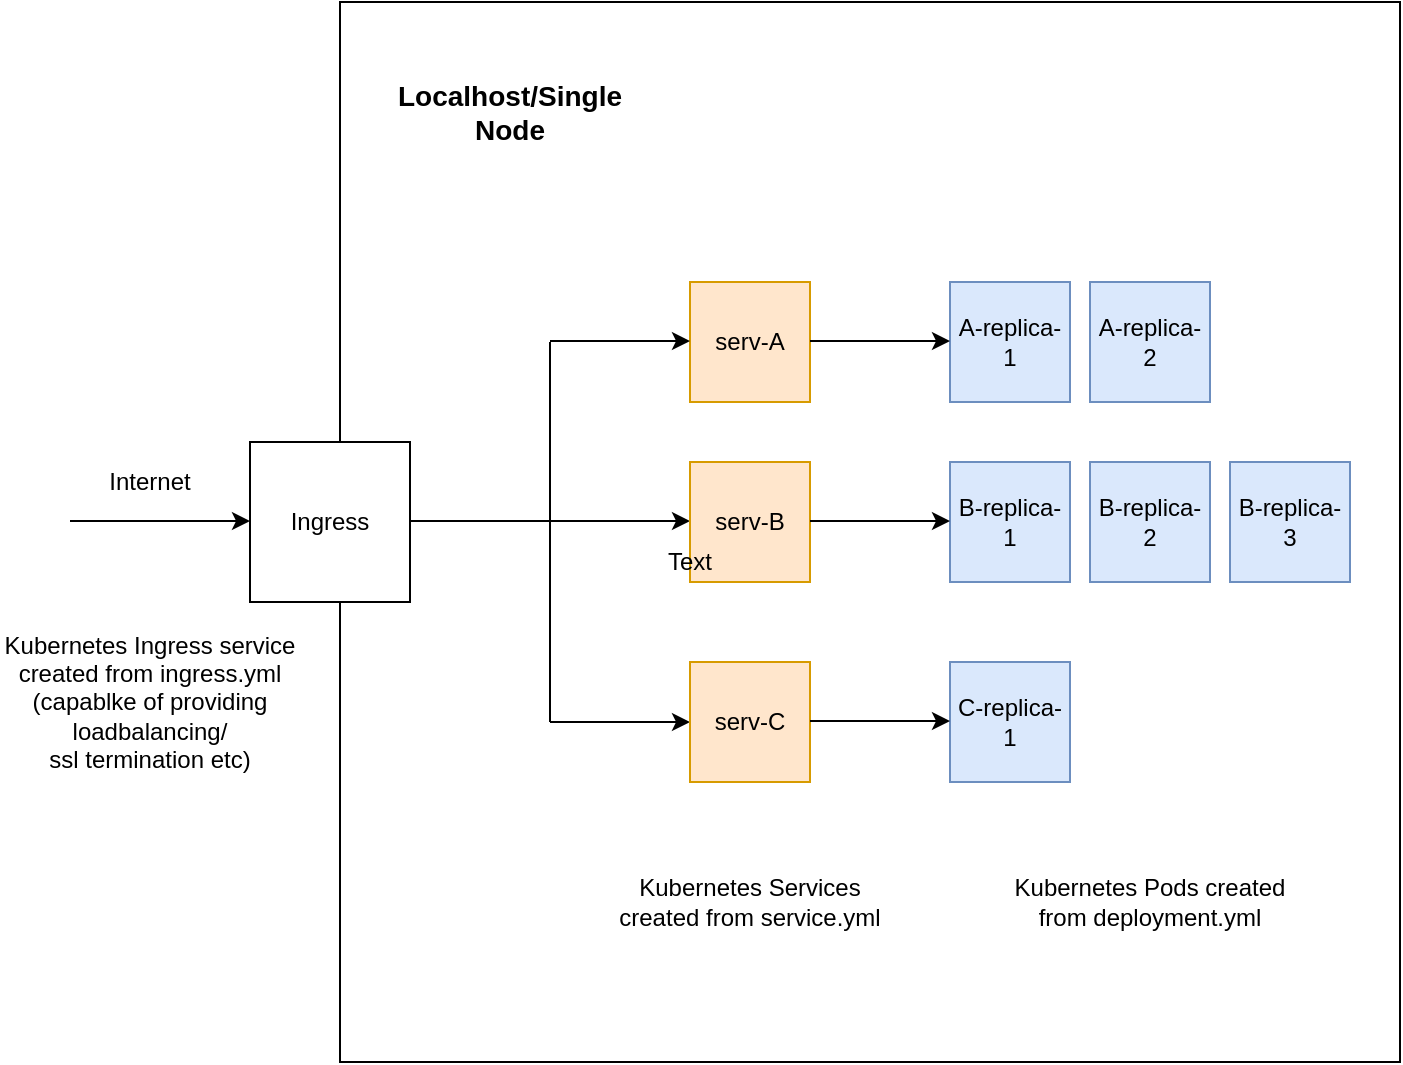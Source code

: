 <mxfile version="15.1.4" type="github"><diagram id="1mpKaDJV9efikqfWg-3V" name="Page-1"><mxGraphModel dx="1364" dy="806" grid="1" gridSize="10" guides="1" tooltips="1" connect="1" arrows="1" fold="1" page="1" pageScale="1" pageWidth="827" pageHeight="1169" math="0" shadow="0"><root><mxCell id="0"/><mxCell id="1" parent="0"/><mxCell id="sWL3WYuzoO9wmJ-O5fKn-1" value="" style="endArrow=classic;html=1;" edge="1" parent="1"><mxGeometry width="50" height="50" relative="1" as="geometry"><mxPoint x="100" y="329.5" as="sourcePoint"/><mxPoint x="190" y="329.5" as="targetPoint"/></mxGeometry></mxCell><mxCell id="sWL3WYuzoO9wmJ-O5fKn-2" value="Internet" style="text;html=1;strokeColor=none;fillColor=none;align=center;verticalAlign=middle;whiteSpace=wrap;rounded=0;" vertex="1" parent="1"><mxGeometry x="120" y="300" width="40" height="20" as="geometry"/></mxCell><mxCell id="sWL3WYuzoO9wmJ-O5fKn-8" value="" style="endArrow=none;html=1;" edge="1" parent="1"><mxGeometry width="50" height="50" relative="1" as="geometry"><mxPoint x="270" y="329.5" as="sourcePoint"/><mxPoint x="340" y="329.5" as="targetPoint"/></mxGeometry></mxCell><mxCell id="sWL3WYuzoO9wmJ-O5fKn-10" value="" style="endArrow=none;html=1;" edge="1" parent="1"><mxGeometry width="50" height="50" relative="1" as="geometry"><mxPoint x="340" y="430" as="sourcePoint"/><mxPoint x="340" y="240" as="targetPoint"/></mxGeometry></mxCell><mxCell id="sWL3WYuzoO9wmJ-O5fKn-12" value="" style="endArrow=classic;html=1;endFill=1;" edge="1" parent="1"><mxGeometry width="50" height="50" relative="1" as="geometry"><mxPoint x="340" y="430" as="sourcePoint"/><mxPoint x="410" y="430" as="targetPoint"/></mxGeometry></mxCell><mxCell id="sWL3WYuzoO9wmJ-O5fKn-13" value="" style="endArrow=classic;html=1;endFill=1;" edge="1" parent="1"><mxGeometry width="50" height="50" relative="1" as="geometry"><mxPoint x="340" y="329.5" as="sourcePoint"/><mxPoint x="410" y="329.5" as="targetPoint"/></mxGeometry></mxCell><mxCell id="sWL3WYuzoO9wmJ-O5fKn-14" value="serv-C" style="whiteSpace=wrap;html=1;aspect=fixed;fillColor=#ffe6cc;strokeColor=#d79b00;" vertex="1" parent="1"><mxGeometry x="410" y="400" width="60" height="60" as="geometry"/></mxCell><mxCell id="sWL3WYuzoO9wmJ-O5fKn-15" value="serv-B" style="whiteSpace=wrap;html=1;aspect=fixed;fillColor=#ffe6cc;strokeColor=#d79b00;" vertex="1" parent="1"><mxGeometry x="410" y="300" width="60" height="60" as="geometry"/></mxCell><mxCell id="sWL3WYuzoO9wmJ-O5fKn-16" value="serv-A" style="whiteSpace=wrap;html=1;aspect=fixed;fillColor=#ffe6cc;strokeColor=#d79b00;" vertex="1" parent="1"><mxGeometry x="410" y="210" width="60" height="60" as="geometry"/></mxCell><mxCell id="sWL3WYuzoO9wmJ-O5fKn-21" value="C-replica-1" style="whiteSpace=wrap;html=1;aspect=fixed;fillColor=#dae8fc;strokeColor=#6c8ebf;" vertex="1" parent="1"><mxGeometry x="540" y="400" width="60" height="60" as="geometry"/></mxCell><mxCell id="sWL3WYuzoO9wmJ-O5fKn-22" value="B-replica-1" style="whiteSpace=wrap;html=1;aspect=fixed;fillColor=#dae8fc;strokeColor=#6c8ebf;" vertex="1" parent="1"><mxGeometry x="540" y="300" width="60" height="60" as="geometry"/></mxCell><mxCell id="sWL3WYuzoO9wmJ-O5fKn-23" value="A-replica-2" style="whiteSpace=wrap;html=1;aspect=fixed;fillColor=#dae8fc;strokeColor=#6c8ebf;" vertex="1" parent="1"><mxGeometry x="610" y="210" width="60" height="60" as="geometry"/></mxCell><mxCell id="sWL3WYuzoO9wmJ-O5fKn-24" value="A-replica-1" style="whiteSpace=wrap;html=1;aspect=fixed;fillColor=#dae8fc;strokeColor=#6c8ebf;" vertex="1" parent="1"><mxGeometry x="540" y="210" width="60" height="60" as="geometry"/></mxCell><mxCell id="sWL3WYuzoO9wmJ-O5fKn-27" value="B-replica-3" style="whiteSpace=wrap;html=1;aspect=fixed;fillColor=#dae8fc;strokeColor=#6c8ebf;" vertex="1" parent="1"><mxGeometry x="680" y="300" width="60" height="60" as="geometry"/></mxCell><mxCell id="sWL3WYuzoO9wmJ-O5fKn-28" value="B-replica-2" style="whiteSpace=wrap;html=1;aspect=fixed;fillColor=#dae8fc;strokeColor=#6c8ebf;" vertex="1" parent="1"><mxGeometry x="610" y="300" width="60" height="60" as="geometry"/></mxCell><mxCell id="sWL3WYuzoO9wmJ-O5fKn-29" value="" style="endArrow=classic;html=1;endFill=1;" edge="1" parent="1"><mxGeometry width="50" height="50" relative="1" as="geometry"><mxPoint x="340" y="239.5" as="sourcePoint"/><mxPoint x="410" y="239.5" as="targetPoint"/></mxGeometry></mxCell><mxCell id="sWL3WYuzoO9wmJ-O5fKn-31" value="" style="endArrow=classic;html=1;endFill=1;" edge="1" parent="1"><mxGeometry width="50" height="50" relative="1" as="geometry"><mxPoint x="470" y="329.5" as="sourcePoint"/><mxPoint x="540" y="329.5" as="targetPoint"/></mxGeometry></mxCell><mxCell id="sWL3WYuzoO9wmJ-O5fKn-32" value="" style="endArrow=classic;html=1;endFill=1;" edge="1" parent="1"><mxGeometry width="50" height="50" relative="1" as="geometry"><mxPoint x="470" y="429.5" as="sourcePoint"/><mxPoint x="540" y="429.5" as="targetPoint"/></mxGeometry></mxCell><mxCell id="sWL3WYuzoO9wmJ-O5fKn-33" value="" style="endArrow=classic;html=1;endFill=1;" edge="1" parent="1"><mxGeometry width="50" height="50" relative="1" as="geometry"><mxPoint x="470" y="239.5" as="sourcePoint"/><mxPoint x="540" y="239.5" as="targetPoint"/></mxGeometry></mxCell><mxCell id="sWL3WYuzoO9wmJ-O5fKn-37" value="Kubernetes Services created from service.yml" style="text;html=1;strokeColor=none;fillColor=none;align=center;verticalAlign=middle;whiteSpace=wrap;rounded=0;" vertex="1" parent="1"><mxGeometry x="365" y="480" width="150" height="80" as="geometry"/></mxCell><mxCell id="sWL3WYuzoO9wmJ-O5fKn-38" value="Kubernetes Pods created from deployment.yml" style="text;html=1;strokeColor=none;fillColor=none;align=center;verticalAlign=middle;whiteSpace=wrap;rounded=0;" vertex="1" parent="1"><mxGeometry x="565" y="480" width="150" height="80" as="geometry"/></mxCell><mxCell id="sWL3WYuzoO9wmJ-O5fKn-39" value="Kubernetes Ingress service created from ingress.yml&lt;br&gt;(capablke of providing &lt;br&gt;loadbalancing/&lt;br&gt;ssl termination etc)" style="text;html=1;strokeColor=none;fillColor=none;align=center;verticalAlign=middle;whiteSpace=wrap;rounded=0;" vertex="1" parent="1"><mxGeometry x="65" y="380" width="150" height="80" as="geometry"/></mxCell><mxCell id="sWL3WYuzoO9wmJ-O5fKn-42" value="Text" style="text;html=1;strokeColor=none;fillColor=none;align=center;verticalAlign=middle;whiteSpace=wrap;rounded=0;" vertex="1" parent="1"><mxGeometry x="390" y="340" width="40" height="20" as="geometry"/></mxCell><mxCell id="sWL3WYuzoO9wmJ-O5fKn-44" value="Localhost/Single Node" style="text;html=1;strokeColor=none;fillColor=none;align=center;verticalAlign=middle;whiteSpace=wrap;rounded=0;fontStyle=1;fontSize=14;" vertex="1" parent="1"><mxGeometry x="260" y="90" width="120" height="70" as="geometry"/></mxCell><mxCell id="sWL3WYuzoO9wmJ-O5fKn-40" value="" style="whiteSpace=wrap;html=1;aspect=fixed;fillColor=none;fontSize=17;" vertex="1" parent="1"><mxGeometry x="235" y="70" width="530" height="530" as="geometry"/></mxCell><mxCell id="sWL3WYuzoO9wmJ-O5fKn-4" value="Ingress" style="whiteSpace=wrap;html=1;aspect=fixed;" vertex="1" parent="1"><mxGeometry x="190" y="290" width="80" height="80" as="geometry"/></mxCell></root></mxGraphModel></diagram></mxfile>